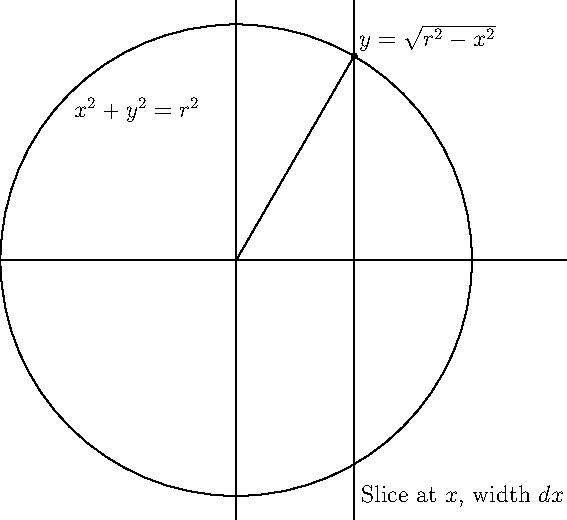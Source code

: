 size(10cm,10cm);
import graph;
xaxis();
yaxis();

draw(unitcircle);

draw((0.5,1.1)--(0.5,-1.1));

draw((0,0)--(0.5,0.866));

dot("$y = \sqrt{r^2-x^2}$",(0.5,0.866),NE);
label("$x^2 + y^2 = r^2$",(-0.71,0.71),SE);
label("Slice at $x$, width $dx$",(0.5,-1),E);
